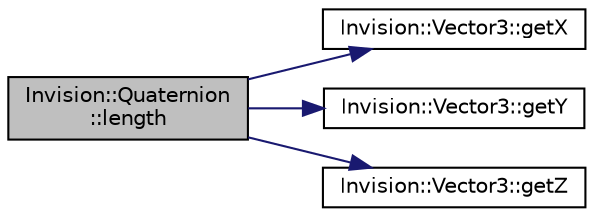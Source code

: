 digraph "Invision::Quaternion::length"
{
 // LATEX_PDF_SIZE
  edge [fontname="Helvetica",fontsize="10",labelfontname="Helvetica",labelfontsize="10"];
  node [fontname="Helvetica",fontsize="10",shape=record];
  rankdir="LR";
  Node1 [label="Invision::Quaternion\l::length",height=0.2,width=0.4,color="black", fillcolor="grey75", style="filled", fontcolor="black",tooltip=" "];
  Node1 -> Node2 [color="midnightblue",fontsize="10",style="solid",fontname="Helvetica"];
  Node2 [label="Invision::Vector3::getX",height=0.2,width=0.4,color="black", fillcolor="white", style="filled",URL="$class_invision_1_1_vector3.html#a3a197c5a7722a3a6d3741a83cfff409c",tooltip="returns X coordinate"];
  Node1 -> Node3 [color="midnightblue",fontsize="10",style="solid",fontname="Helvetica"];
  Node3 [label="Invision::Vector3::getY",height=0.2,width=0.4,color="black", fillcolor="white", style="filled",URL="$class_invision_1_1_vector3.html#a06268a0da00683ebb8690a704246d9ca",tooltip="returns Y coordinate"];
  Node1 -> Node4 [color="midnightblue",fontsize="10",style="solid",fontname="Helvetica"];
  Node4 [label="Invision::Vector3::getZ",height=0.2,width=0.4,color="black", fillcolor="white", style="filled",URL="$class_invision_1_1_vector3.html#a1103f0cdb87b9aa47c33ec2c0dad473f",tooltip="returns Z coordinate"];
}
